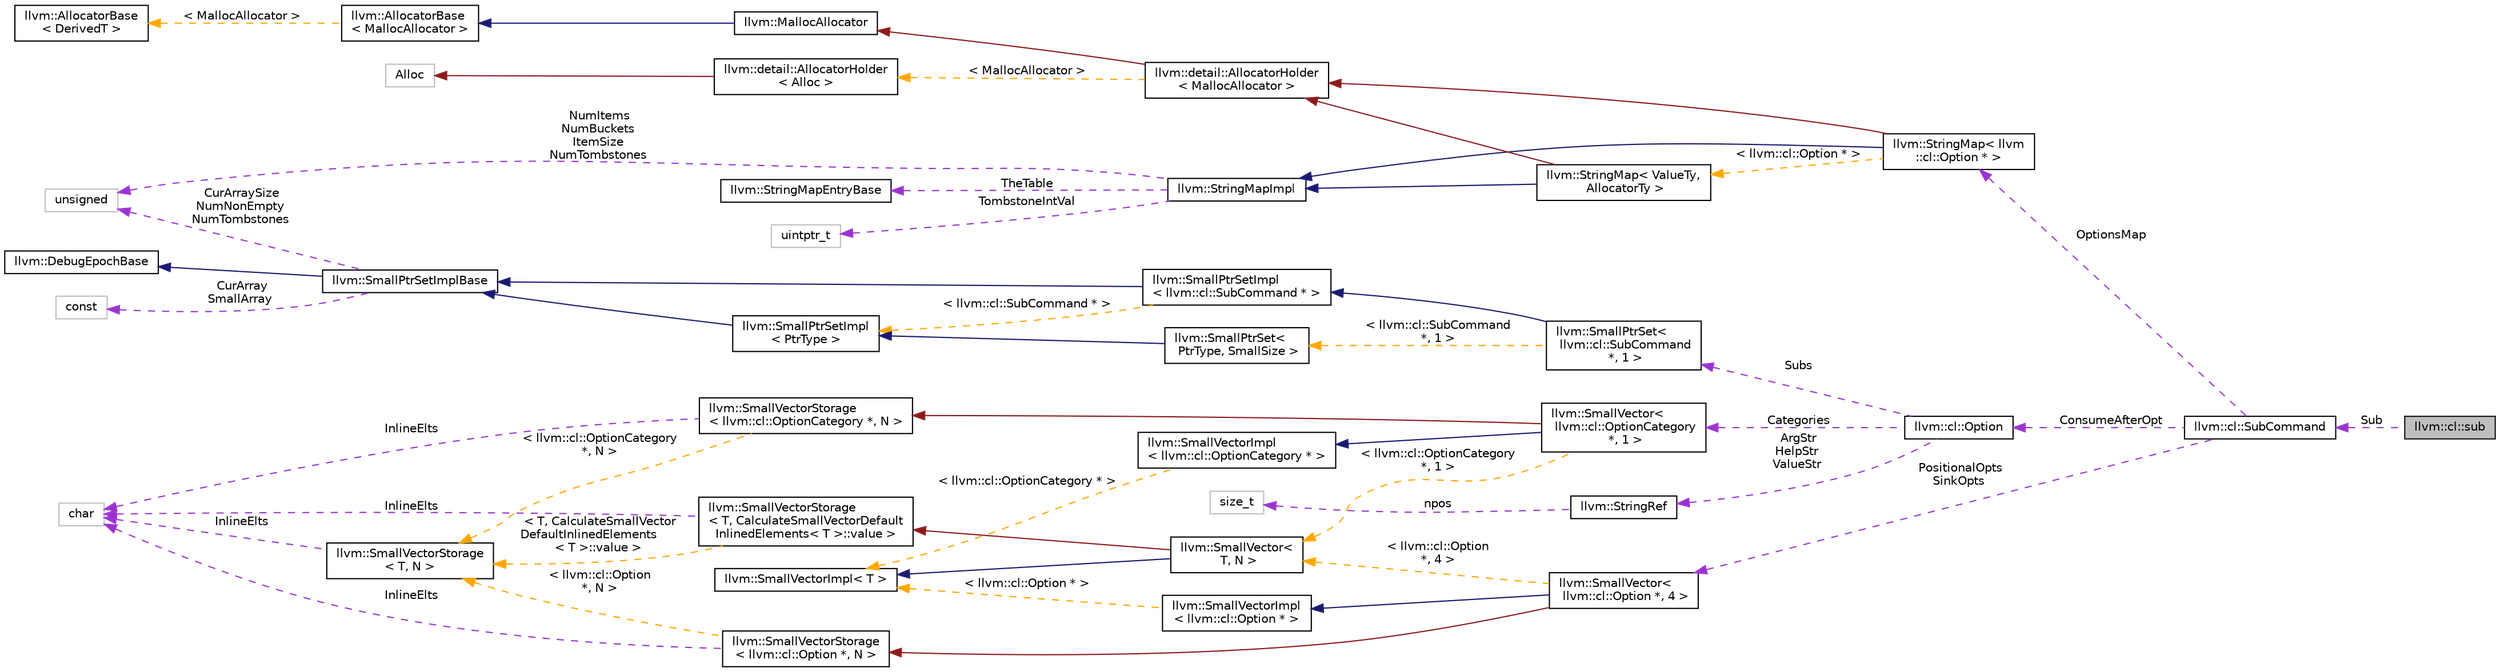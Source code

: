digraph "llvm::cl::sub"
{
 // LATEX_PDF_SIZE
  bgcolor="transparent";
  edge [fontname="Helvetica",fontsize="10",labelfontname="Helvetica",labelfontsize="10"];
  node [fontname="Helvetica",fontsize="10",shape=record];
  rankdir="LR";
  Node1 [label="llvm::cl::sub",height=0.2,width=0.4,color="black", fillcolor="grey75", style="filled", fontcolor="black",tooltip=" "];
  Node2 -> Node1 [dir="back",color="darkorchid3",fontsize="10",style="dashed",label=" Sub" ,fontname="Helvetica"];
  Node2 [label="llvm::cl::SubCommand",height=0.2,width=0.4,color="black",URL="$classllvm_1_1cl_1_1SubCommand.html",tooltip=" "];
  Node3 -> Node2 [dir="back",color="darkorchid3",fontsize="10",style="dashed",label=" ConsumeAfterOpt" ,fontname="Helvetica"];
  Node3 [label="llvm::cl::Option",height=0.2,width=0.4,color="black",URL="$classllvm_1_1cl_1_1Option.html",tooltip=" "];
  Node4 -> Node3 [dir="back",color="darkorchid3",fontsize="10",style="dashed",label=" Subs" ,fontname="Helvetica"];
  Node4 [label="llvm::SmallPtrSet\<\l llvm::cl::SubCommand\l *, 1 \>",height=0.2,width=0.4,color="black",URL="$classllvm_1_1SmallPtrSet.html",tooltip=" "];
  Node5 -> Node4 [dir="back",color="midnightblue",fontsize="10",style="solid",fontname="Helvetica"];
  Node5 [label="llvm::SmallPtrSetImpl\l\< llvm::cl::SubCommand * \>",height=0.2,width=0.4,color="black",URL="$classllvm_1_1SmallPtrSetImpl.html",tooltip=" "];
  Node6 -> Node5 [dir="back",color="midnightblue",fontsize="10",style="solid",fontname="Helvetica"];
  Node6 [label="llvm::SmallPtrSetImplBase",height=0.2,width=0.4,color="black",URL="$classllvm_1_1SmallPtrSetImplBase.html",tooltip="SmallPtrSetImplBase - This is the common code shared among all the SmallPtrSet<>'s,..."];
  Node7 -> Node6 [dir="back",color="midnightblue",fontsize="10",style="solid",fontname="Helvetica"];
  Node7 [label="llvm::DebugEpochBase",height=0.2,width=0.4,color="black",URL="$classllvm_1_1DebugEpochBase.html",tooltip="A base class for data structure classes wishing to make iterators (\"handles\") pointing into themselve..."];
  Node8 -> Node6 [dir="back",color="darkorchid3",fontsize="10",style="dashed",label=" CurArraySize\nNumNonEmpty\nNumTombstones" ,fontname="Helvetica"];
  Node8 [label="unsigned",height=0.2,width=0.4,color="grey75",tooltip=" "];
  Node9 -> Node6 [dir="back",color="darkorchid3",fontsize="10",style="dashed",label=" CurArray\nSmallArray" ,fontname="Helvetica"];
  Node9 [label="const",height=0.2,width=0.4,color="grey75",tooltip=" "];
  Node10 -> Node5 [dir="back",color="orange",fontsize="10",style="dashed",label=" \< llvm::cl::SubCommand * \>" ,fontname="Helvetica"];
  Node10 [label="llvm::SmallPtrSetImpl\l\< PtrType \>",height=0.2,width=0.4,color="black",URL="$classllvm_1_1SmallPtrSetImpl.html",tooltip="A templated base class for SmallPtrSet which provides the typesafe interface that is common across al..."];
  Node6 -> Node10 [dir="back",color="midnightblue",fontsize="10",style="solid",fontname="Helvetica"];
  Node11 -> Node4 [dir="back",color="orange",fontsize="10",style="dashed",label=" \< llvm::cl::SubCommand\l *, 1 \>" ,fontname="Helvetica"];
  Node11 [label="llvm::SmallPtrSet\<\l PtrType, SmallSize \>",height=0.2,width=0.4,color="black",URL="$classllvm_1_1SmallPtrSet.html",tooltip="SmallPtrSet - This class implements a set which is optimized for holding SmallSize or less elements."];
  Node10 -> Node11 [dir="back",color="midnightblue",fontsize="10",style="solid",fontname="Helvetica"];
  Node12 -> Node3 [dir="back",color="darkorchid3",fontsize="10",style="dashed",label=" Categories" ,fontname="Helvetica"];
  Node12 [label="llvm::SmallVector\<\l llvm::cl::OptionCategory\l *, 1 \>",height=0.2,width=0.4,color="black",URL="$classllvm_1_1SmallVector.html",tooltip=" "];
  Node13 -> Node12 [dir="back",color="midnightblue",fontsize="10",style="solid",fontname="Helvetica"];
  Node13 [label="llvm::SmallVectorImpl\l\< llvm::cl::OptionCategory * \>",height=0.2,width=0.4,color="black",URL="$classllvm_1_1SmallVectorImpl.html",tooltip=" "];
  Node14 -> Node13 [dir="back",color="orange",fontsize="10",style="dashed",label=" \< llvm::cl::OptionCategory * \>" ,fontname="Helvetica"];
  Node14 [label="llvm::SmallVectorImpl\< T \>",height=0.2,width=0.4,color="black",URL="$classllvm_1_1SmallVectorImpl.html",tooltip="This class consists of common code factored out of the SmallVector class to reduce code duplication b..."];
  Node15 -> Node12 [dir="back",color="firebrick4",fontsize="10",style="solid",fontname="Helvetica"];
  Node15 [label="llvm::SmallVectorStorage\l\< llvm::cl::OptionCategory *, N \>",height=0.2,width=0.4,color="black",URL="$structllvm_1_1SmallVectorStorage.html",tooltip=" "];
  Node16 -> Node15 [dir="back",color="darkorchid3",fontsize="10",style="dashed",label=" InlineElts" ,fontname="Helvetica"];
  Node16 [label="char",height=0.2,width=0.4,color="grey75",tooltip=" "];
  Node17 -> Node15 [dir="back",color="orange",fontsize="10",style="dashed",label=" \< llvm::cl::OptionCategory\l *, N \>" ,fontname="Helvetica"];
  Node17 [label="llvm::SmallVectorStorage\l\< T, N \>",height=0.2,width=0.4,color="black",URL="$structllvm_1_1SmallVectorStorage.html",tooltip="Storage for the SmallVector elements."];
  Node16 -> Node17 [dir="back",color="darkorchid3",fontsize="10",style="dashed",label=" InlineElts" ,fontname="Helvetica"];
  Node18 -> Node12 [dir="back",color="orange",fontsize="10",style="dashed",label=" \< llvm::cl::OptionCategory\l *, 1 \>" ,fontname="Helvetica"];
  Node18 [label="llvm::SmallVector\<\l T, N \>",height=0.2,width=0.4,color="black",URL="$classllvm_1_1SmallVector.html",tooltip="This is a 'vector' (really, a variable-sized array), optimized for the case when the array is small."];
  Node14 -> Node18 [dir="back",color="midnightblue",fontsize="10",style="solid",fontname="Helvetica"];
  Node19 -> Node18 [dir="back",color="firebrick4",fontsize="10",style="solid",fontname="Helvetica"];
  Node19 [label="llvm::SmallVectorStorage\l\< T, CalculateSmallVectorDefault\lInlinedElements\< T \>::value \>",height=0.2,width=0.4,color="black",URL="$structllvm_1_1SmallVectorStorage.html",tooltip=" "];
  Node16 -> Node19 [dir="back",color="darkorchid3",fontsize="10",style="dashed",label=" InlineElts" ,fontname="Helvetica"];
  Node17 -> Node19 [dir="back",color="orange",fontsize="10",style="dashed",label=" \< T, CalculateSmallVector\lDefaultInlinedElements\l\< T \>::value \>" ,fontname="Helvetica"];
  Node20 -> Node3 [dir="back",color="darkorchid3",fontsize="10",style="dashed",label=" ArgStr\nHelpStr\nValueStr" ,fontname="Helvetica"];
  Node20 [label="llvm::StringRef",height=0.2,width=0.4,color="black",URL="$classllvm_1_1StringRef.html",tooltip="StringRef - Represent a constant reference to a string, i.e."];
  Node21 -> Node20 [dir="back",color="darkorchid3",fontsize="10",style="dashed",label=" npos" ,fontname="Helvetica"];
  Node21 [label="size_t",height=0.2,width=0.4,color="grey75",tooltip=" "];
  Node22 -> Node2 [dir="back",color="darkorchid3",fontsize="10",style="dashed",label=" PositionalOpts\nSinkOpts" ,fontname="Helvetica"];
  Node22 [label="llvm::SmallVector\<\l llvm::cl::Option *, 4 \>",height=0.2,width=0.4,color="black",URL="$classllvm_1_1SmallVector.html",tooltip=" "];
  Node23 -> Node22 [dir="back",color="midnightblue",fontsize="10",style="solid",fontname="Helvetica"];
  Node23 [label="llvm::SmallVectorImpl\l\< llvm::cl::Option * \>",height=0.2,width=0.4,color="black",URL="$classllvm_1_1SmallVectorImpl.html",tooltip=" "];
  Node14 -> Node23 [dir="back",color="orange",fontsize="10",style="dashed",label=" \< llvm::cl::Option * \>" ,fontname="Helvetica"];
  Node24 -> Node22 [dir="back",color="firebrick4",fontsize="10",style="solid",fontname="Helvetica"];
  Node24 [label="llvm::SmallVectorStorage\l\< llvm::cl::Option *, N \>",height=0.2,width=0.4,color="black",URL="$structllvm_1_1SmallVectorStorage.html",tooltip=" "];
  Node16 -> Node24 [dir="back",color="darkorchid3",fontsize="10",style="dashed",label=" InlineElts" ,fontname="Helvetica"];
  Node17 -> Node24 [dir="back",color="orange",fontsize="10",style="dashed",label=" \< llvm::cl::Option\l *, N \>" ,fontname="Helvetica"];
  Node18 -> Node22 [dir="back",color="orange",fontsize="10",style="dashed",label=" \< llvm::cl::Option\l *, 4 \>" ,fontname="Helvetica"];
  Node25 -> Node2 [dir="back",color="darkorchid3",fontsize="10",style="dashed",label=" OptionsMap" ,fontname="Helvetica"];
  Node25 [label="llvm::StringMap\< llvm\l::cl::Option * \>",height=0.2,width=0.4,color="black",URL="$classllvm_1_1StringMap.html",tooltip=" "];
  Node26 -> Node25 [dir="back",color="midnightblue",fontsize="10",style="solid",fontname="Helvetica"];
  Node26 [label="llvm::StringMapImpl",height=0.2,width=0.4,color="black",URL="$classllvm_1_1StringMapImpl.html",tooltip="StringMapImpl - This is the base class of StringMap that is shared among all of its instantiations."];
  Node27 -> Node26 [dir="back",color="darkorchid3",fontsize="10",style="dashed",label=" TheTable" ,fontname="Helvetica"];
  Node27 [label="llvm::StringMapEntryBase",height=0.2,width=0.4,color="black",URL="$classllvm_1_1StringMapEntryBase.html",tooltip="StringMapEntryBase - Shared base class of StringMapEntry instances."];
  Node8 -> Node26 [dir="back",color="darkorchid3",fontsize="10",style="dashed",label=" NumItems\nNumBuckets\nItemSize\nNumTombstones" ,fontname="Helvetica"];
  Node28 -> Node26 [dir="back",color="darkorchid3",fontsize="10",style="dashed",label=" TombstoneIntVal" ,fontname="Helvetica"];
  Node28 [label="uintptr_t",height=0.2,width=0.4,color="grey75",tooltip=" "];
  Node29 -> Node25 [dir="back",color="firebrick4",fontsize="10",style="solid",fontname="Helvetica"];
  Node29 [label="llvm::detail::AllocatorHolder\l\< MallocAllocator \>",height=0.2,width=0.4,color="black",URL="$classllvm_1_1detail_1_1AllocatorHolder.html",tooltip=" "];
  Node30 -> Node29 [dir="back",color="firebrick4",fontsize="10",style="solid",fontname="Helvetica"];
  Node30 [label="llvm::MallocAllocator",height=0.2,width=0.4,color="black",URL="$classllvm_1_1MallocAllocator.html",tooltip=" "];
  Node31 -> Node30 [dir="back",color="midnightblue",fontsize="10",style="solid",fontname="Helvetica"];
  Node31 [label="llvm::AllocatorBase\l\< MallocAllocator \>",height=0.2,width=0.4,color="black",URL="$classllvm_1_1AllocatorBase.html",tooltip=" "];
  Node32 -> Node31 [dir="back",color="orange",fontsize="10",style="dashed",label=" \< MallocAllocator \>" ,fontname="Helvetica"];
  Node32 [label="llvm::AllocatorBase\l\< DerivedT \>",height=0.2,width=0.4,color="black",URL="$classllvm_1_1AllocatorBase.html",tooltip="CRTP base class providing obvious overloads for the core Allocate() methods of LLVM-style allocators."];
  Node33 -> Node29 [dir="back",color="orange",fontsize="10",style="dashed",label=" \< MallocAllocator \>" ,fontname="Helvetica"];
  Node33 [label="llvm::detail::AllocatorHolder\l\< Alloc \>",height=0.2,width=0.4,color="black",URL="$classllvm_1_1detail_1_1AllocatorHolder.html",tooltip=" "];
  Node34 -> Node33 [dir="back",color="firebrick4",fontsize="10",style="solid",fontname="Helvetica"];
  Node34 [label="Alloc",height=0.2,width=0.4,color="grey75",tooltip=" "];
  Node35 -> Node25 [dir="back",color="orange",fontsize="10",style="dashed",label=" \< llvm::cl::Option * \>" ,fontname="Helvetica"];
  Node35 [label="llvm::StringMap\< ValueTy,\l AllocatorTy \>",height=0.2,width=0.4,color="black",URL="$classllvm_1_1StringMap.html",tooltip="StringMap - This is an unconventional map that is specialized for handling keys that are \"strings\",..."];
  Node26 -> Node35 [dir="back",color="midnightblue",fontsize="10",style="solid",fontname="Helvetica"];
  Node29 -> Node35 [dir="back",color="firebrick4",fontsize="10",style="solid",fontname="Helvetica"];
}
